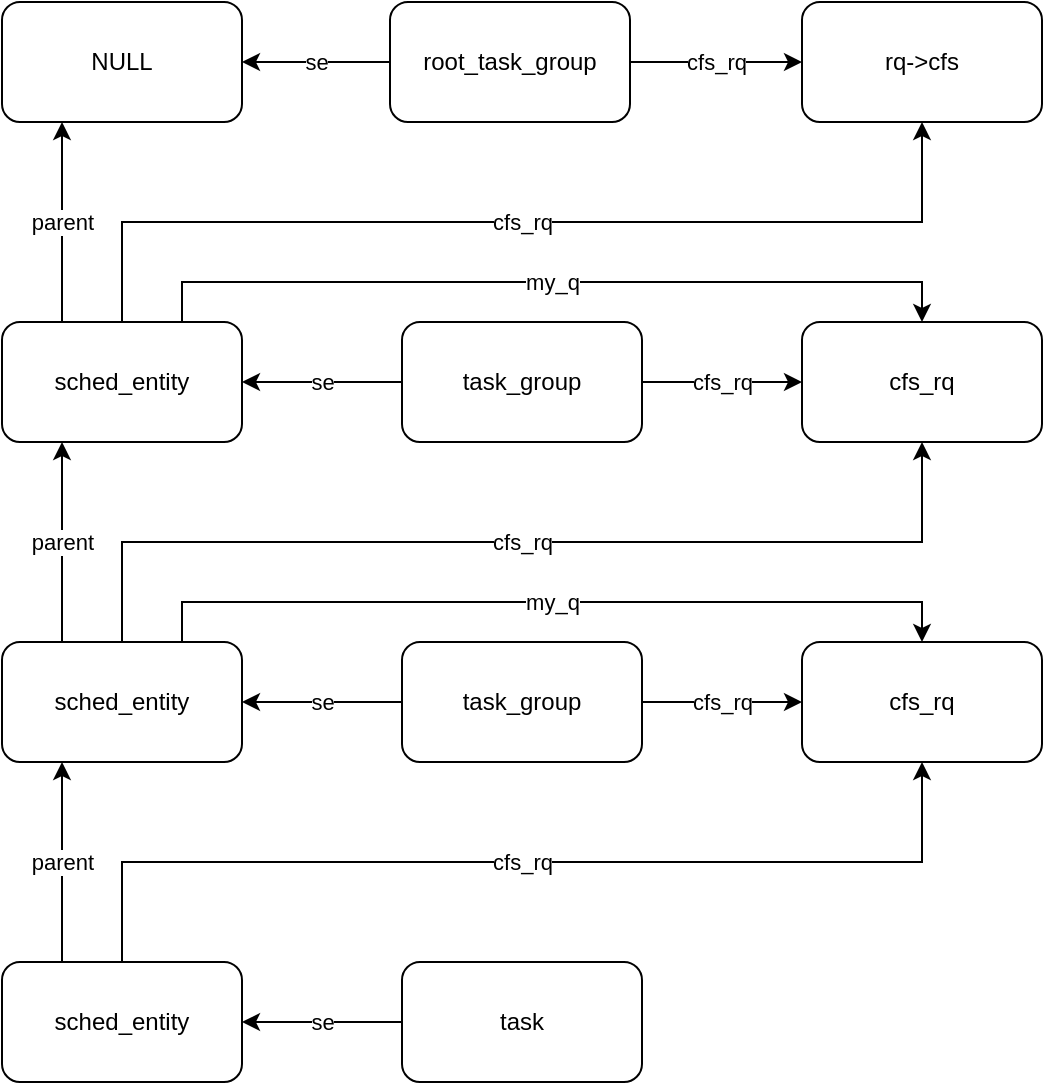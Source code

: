 <mxfile version="13.0.1" type="github">
  <diagram id="2fT2xxRAOCPGCQGCm556" name="第 1 页">
    <mxGraphModel dx="1422" dy="762" grid="1" gridSize="10" guides="1" tooltips="1" connect="1" arrows="1" fold="1" page="1" pageScale="1" pageWidth="827" pageHeight="1169" math="0" shadow="0">
      <root>
        <mxCell id="0" />
        <mxCell id="1" parent="0" />
        <mxCell id="JyJAzYmOv4uLnfVkGUPy-5" value="cfs_rq" style="edgeStyle=orthogonalEdgeStyle;rounded=0;orthogonalLoop=1;jettySize=auto;html=1;exitX=1;exitY=0.5;exitDx=0;exitDy=0;entryX=0;entryY=0.5;entryDx=0;entryDy=0;" parent="1" source="JyJAzYmOv4uLnfVkGUPy-2" target="JyJAzYmOv4uLnfVkGUPy-3" edge="1">
          <mxGeometry relative="1" as="geometry" />
        </mxCell>
        <mxCell id="JyJAzYmOv4uLnfVkGUPy-10" value="se" style="edgeStyle=orthogonalEdgeStyle;rounded=0;orthogonalLoop=1;jettySize=auto;html=1;exitX=0;exitY=0.5;exitDx=0;exitDy=0;" parent="1" source="JyJAzYmOv4uLnfVkGUPy-2" target="JyJAzYmOv4uLnfVkGUPy-4" edge="1">
          <mxGeometry relative="1" as="geometry" />
        </mxCell>
        <mxCell id="JyJAzYmOv4uLnfVkGUPy-2" value="root_task_group" style="rounded=1;whiteSpace=wrap;html=1;" parent="1" vertex="1">
          <mxGeometry x="354" y="280" width="120" height="60" as="geometry" />
        </mxCell>
        <mxCell id="JyJAzYmOv4uLnfVkGUPy-3" value="rq-&amp;gt;cfs" style="rounded=1;whiteSpace=wrap;html=1;" parent="1" vertex="1">
          <mxGeometry x="560" y="280" width="120" height="60" as="geometry" />
        </mxCell>
        <mxCell id="JyJAzYmOv4uLnfVkGUPy-4" value="NULL" style="rounded=1;whiteSpace=wrap;html=1;" parent="1" vertex="1">
          <mxGeometry x="160" y="280" width="120" height="60" as="geometry" />
        </mxCell>
        <mxCell id="JyJAzYmOv4uLnfVkGUPy-11" value="se" style="edgeStyle=orthogonalEdgeStyle;rounded=0;orthogonalLoop=1;jettySize=auto;html=1;exitX=0;exitY=0.5;exitDx=0;exitDy=0;entryX=1;entryY=0.5;entryDx=0;entryDy=0;" parent="1" source="JyJAzYmOv4uLnfVkGUPy-6" target="JyJAzYmOv4uLnfVkGUPy-8" edge="1">
          <mxGeometry relative="1" as="geometry" />
        </mxCell>
        <mxCell id="JyJAzYmOv4uLnfVkGUPy-12" value="cfs_rq" style="edgeStyle=orthogonalEdgeStyle;rounded=0;orthogonalLoop=1;jettySize=auto;html=1;exitX=1;exitY=0.5;exitDx=0;exitDy=0;entryX=0;entryY=0.5;entryDx=0;entryDy=0;" parent="1" source="JyJAzYmOv4uLnfVkGUPy-6" target="JyJAzYmOv4uLnfVkGUPy-7" edge="1">
          <mxGeometry relative="1" as="geometry" />
        </mxCell>
        <mxCell id="JyJAzYmOv4uLnfVkGUPy-6" value="task_group" style="rounded=1;whiteSpace=wrap;html=1;" parent="1" vertex="1">
          <mxGeometry x="360" y="440" width="120" height="60" as="geometry" />
        </mxCell>
        <mxCell id="JyJAzYmOv4uLnfVkGUPy-7" value="cfs_rq" style="rounded=1;whiteSpace=wrap;html=1;" parent="1" vertex="1">
          <mxGeometry x="560" y="440" width="120" height="60" as="geometry" />
        </mxCell>
        <mxCell id="JyJAzYmOv4uLnfVkGUPy-13" value="my_q" style="edgeStyle=orthogonalEdgeStyle;rounded=0;orthogonalLoop=1;jettySize=auto;html=1;exitX=0.75;exitY=0;exitDx=0;exitDy=0;entryX=0.5;entryY=0;entryDx=0;entryDy=0;" parent="1" source="JyJAzYmOv4uLnfVkGUPy-8" target="JyJAzYmOv4uLnfVkGUPy-7" edge="1">
          <mxGeometry relative="1" as="geometry" />
        </mxCell>
        <mxCell id="JyJAzYmOv4uLnfVkGUPy-14" value="parent" style="edgeStyle=orthogonalEdgeStyle;rounded=0;orthogonalLoop=1;jettySize=auto;html=1;exitX=0.25;exitY=0;exitDx=0;exitDy=0;entryX=0.25;entryY=1;entryDx=0;entryDy=0;" parent="1" source="JyJAzYmOv4uLnfVkGUPy-8" target="JyJAzYmOv4uLnfVkGUPy-4" edge="1">
          <mxGeometry relative="1" as="geometry" />
        </mxCell>
        <mxCell id="JyJAzYmOv4uLnfVkGUPy-15" value="cfs_rq" style="edgeStyle=orthogonalEdgeStyle;rounded=0;orthogonalLoop=1;jettySize=auto;html=1;exitX=0.5;exitY=0;exitDx=0;exitDy=0;entryX=0.5;entryY=1;entryDx=0;entryDy=0;" parent="1" source="JyJAzYmOv4uLnfVkGUPy-8" target="JyJAzYmOv4uLnfVkGUPy-3" edge="1">
          <mxGeometry relative="1" as="geometry" />
        </mxCell>
        <mxCell id="JyJAzYmOv4uLnfVkGUPy-8" value="sched_entity" style="rounded=1;whiteSpace=wrap;html=1;" parent="1" vertex="1">
          <mxGeometry x="160" y="440" width="120" height="60" as="geometry" />
        </mxCell>
        <mxCell id="JyJAzYmOv4uLnfVkGUPy-16" value="se" style="edgeStyle=orthogonalEdgeStyle;rounded=0;orthogonalLoop=1;jettySize=auto;html=1;exitX=0;exitY=0.5;exitDx=0;exitDy=0;entryX=1;entryY=0.5;entryDx=0;entryDy=0;" parent="1" source="JyJAzYmOv4uLnfVkGUPy-18" target="JyJAzYmOv4uLnfVkGUPy-21" edge="1">
          <mxGeometry relative="1" as="geometry" />
        </mxCell>
        <mxCell id="JyJAzYmOv4uLnfVkGUPy-17" value="cfs_rq" style="edgeStyle=orthogonalEdgeStyle;rounded=0;orthogonalLoop=1;jettySize=auto;html=1;exitX=1;exitY=0.5;exitDx=0;exitDy=0;entryX=0;entryY=0.5;entryDx=0;entryDy=0;" parent="1" source="JyJAzYmOv4uLnfVkGUPy-18" target="JyJAzYmOv4uLnfVkGUPy-19" edge="1">
          <mxGeometry relative="1" as="geometry" />
        </mxCell>
        <mxCell id="JyJAzYmOv4uLnfVkGUPy-18" value="task_group" style="rounded=1;whiteSpace=wrap;html=1;" parent="1" vertex="1">
          <mxGeometry x="360" y="600" width="120" height="60" as="geometry" />
        </mxCell>
        <mxCell id="JyJAzYmOv4uLnfVkGUPy-19" value="cfs_rq" style="rounded=1;whiteSpace=wrap;html=1;" parent="1" vertex="1">
          <mxGeometry x="560" y="600" width="120" height="60" as="geometry" />
        </mxCell>
        <mxCell id="JyJAzYmOv4uLnfVkGUPy-20" value="my_q" style="edgeStyle=orthogonalEdgeStyle;rounded=0;orthogonalLoop=1;jettySize=auto;html=1;exitX=0.75;exitY=0;exitDx=0;exitDy=0;entryX=0.5;entryY=0;entryDx=0;entryDy=0;" parent="1" source="JyJAzYmOv4uLnfVkGUPy-21" target="JyJAzYmOv4uLnfVkGUPy-19" edge="1">
          <mxGeometry relative="1" as="geometry" />
        </mxCell>
        <mxCell id="JyJAzYmOv4uLnfVkGUPy-22" value="parent" style="edgeStyle=orthogonalEdgeStyle;rounded=0;orthogonalLoop=1;jettySize=auto;html=1;exitX=0.25;exitY=0;exitDx=0;exitDy=0;entryX=0.25;entryY=1;entryDx=0;entryDy=0;" parent="1" source="JyJAzYmOv4uLnfVkGUPy-21" target="JyJAzYmOv4uLnfVkGUPy-8" edge="1">
          <mxGeometry relative="1" as="geometry" />
        </mxCell>
        <mxCell id="JyJAzYmOv4uLnfVkGUPy-23" value="cfs_rq" style="edgeStyle=orthogonalEdgeStyle;rounded=0;orthogonalLoop=1;jettySize=auto;html=1;exitX=0.5;exitY=0;exitDx=0;exitDy=0;entryX=0.5;entryY=1;entryDx=0;entryDy=0;" parent="1" source="JyJAzYmOv4uLnfVkGUPy-21" target="JyJAzYmOv4uLnfVkGUPy-7" edge="1">
          <mxGeometry relative="1" as="geometry" />
        </mxCell>
        <mxCell id="JyJAzYmOv4uLnfVkGUPy-21" value="sched_entity" style="rounded=1;whiteSpace=wrap;html=1;" parent="1" vertex="1">
          <mxGeometry x="160" y="600" width="120" height="60" as="geometry" />
        </mxCell>
        <mxCell id="JyJAzYmOv4uLnfVkGUPy-26" value="se" style="edgeStyle=orthogonalEdgeStyle;rounded=0;orthogonalLoop=1;jettySize=auto;html=1;exitX=0;exitY=0.5;exitDx=0;exitDy=0;entryX=1;entryY=0.5;entryDx=0;entryDy=0;" parent="1" source="JyJAzYmOv4uLnfVkGUPy-24" target="JyJAzYmOv4uLnfVkGUPy-25" edge="1">
          <mxGeometry relative="1" as="geometry" />
        </mxCell>
        <mxCell id="JyJAzYmOv4uLnfVkGUPy-24" value="task" style="rounded=1;whiteSpace=wrap;html=1;" parent="1" vertex="1">
          <mxGeometry x="360" y="760" width="120" height="60" as="geometry" />
        </mxCell>
        <mxCell id="JyJAzYmOv4uLnfVkGUPy-27" value="parent" style="edgeStyle=orthogonalEdgeStyle;rounded=0;orthogonalLoop=1;jettySize=auto;html=1;exitX=0.25;exitY=0;exitDx=0;exitDy=0;entryX=0.25;entryY=1;entryDx=0;entryDy=0;" parent="1" source="JyJAzYmOv4uLnfVkGUPy-25" target="JyJAzYmOv4uLnfVkGUPy-21" edge="1">
          <mxGeometry relative="1" as="geometry" />
        </mxCell>
        <mxCell id="JyJAzYmOv4uLnfVkGUPy-28" value="cfs_rq" style="edgeStyle=orthogonalEdgeStyle;rounded=0;orthogonalLoop=1;jettySize=auto;html=1;exitX=0.5;exitY=0;exitDx=0;exitDy=0;entryX=0.5;entryY=1;entryDx=0;entryDy=0;" parent="1" source="JyJAzYmOv4uLnfVkGUPy-25" target="JyJAzYmOv4uLnfVkGUPy-19" edge="1">
          <mxGeometry relative="1" as="geometry" />
        </mxCell>
        <mxCell id="JyJAzYmOv4uLnfVkGUPy-25" value="sched_entity" style="rounded=1;whiteSpace=wrap;html=1;" parent="1" vertex="1">
          <mxGeometry x="160" y="760" width="120" height="60" as="geometry" />
        </mxCell>
      </root>
    </mxGraphModel>
  </diagram>
</mxfile>
